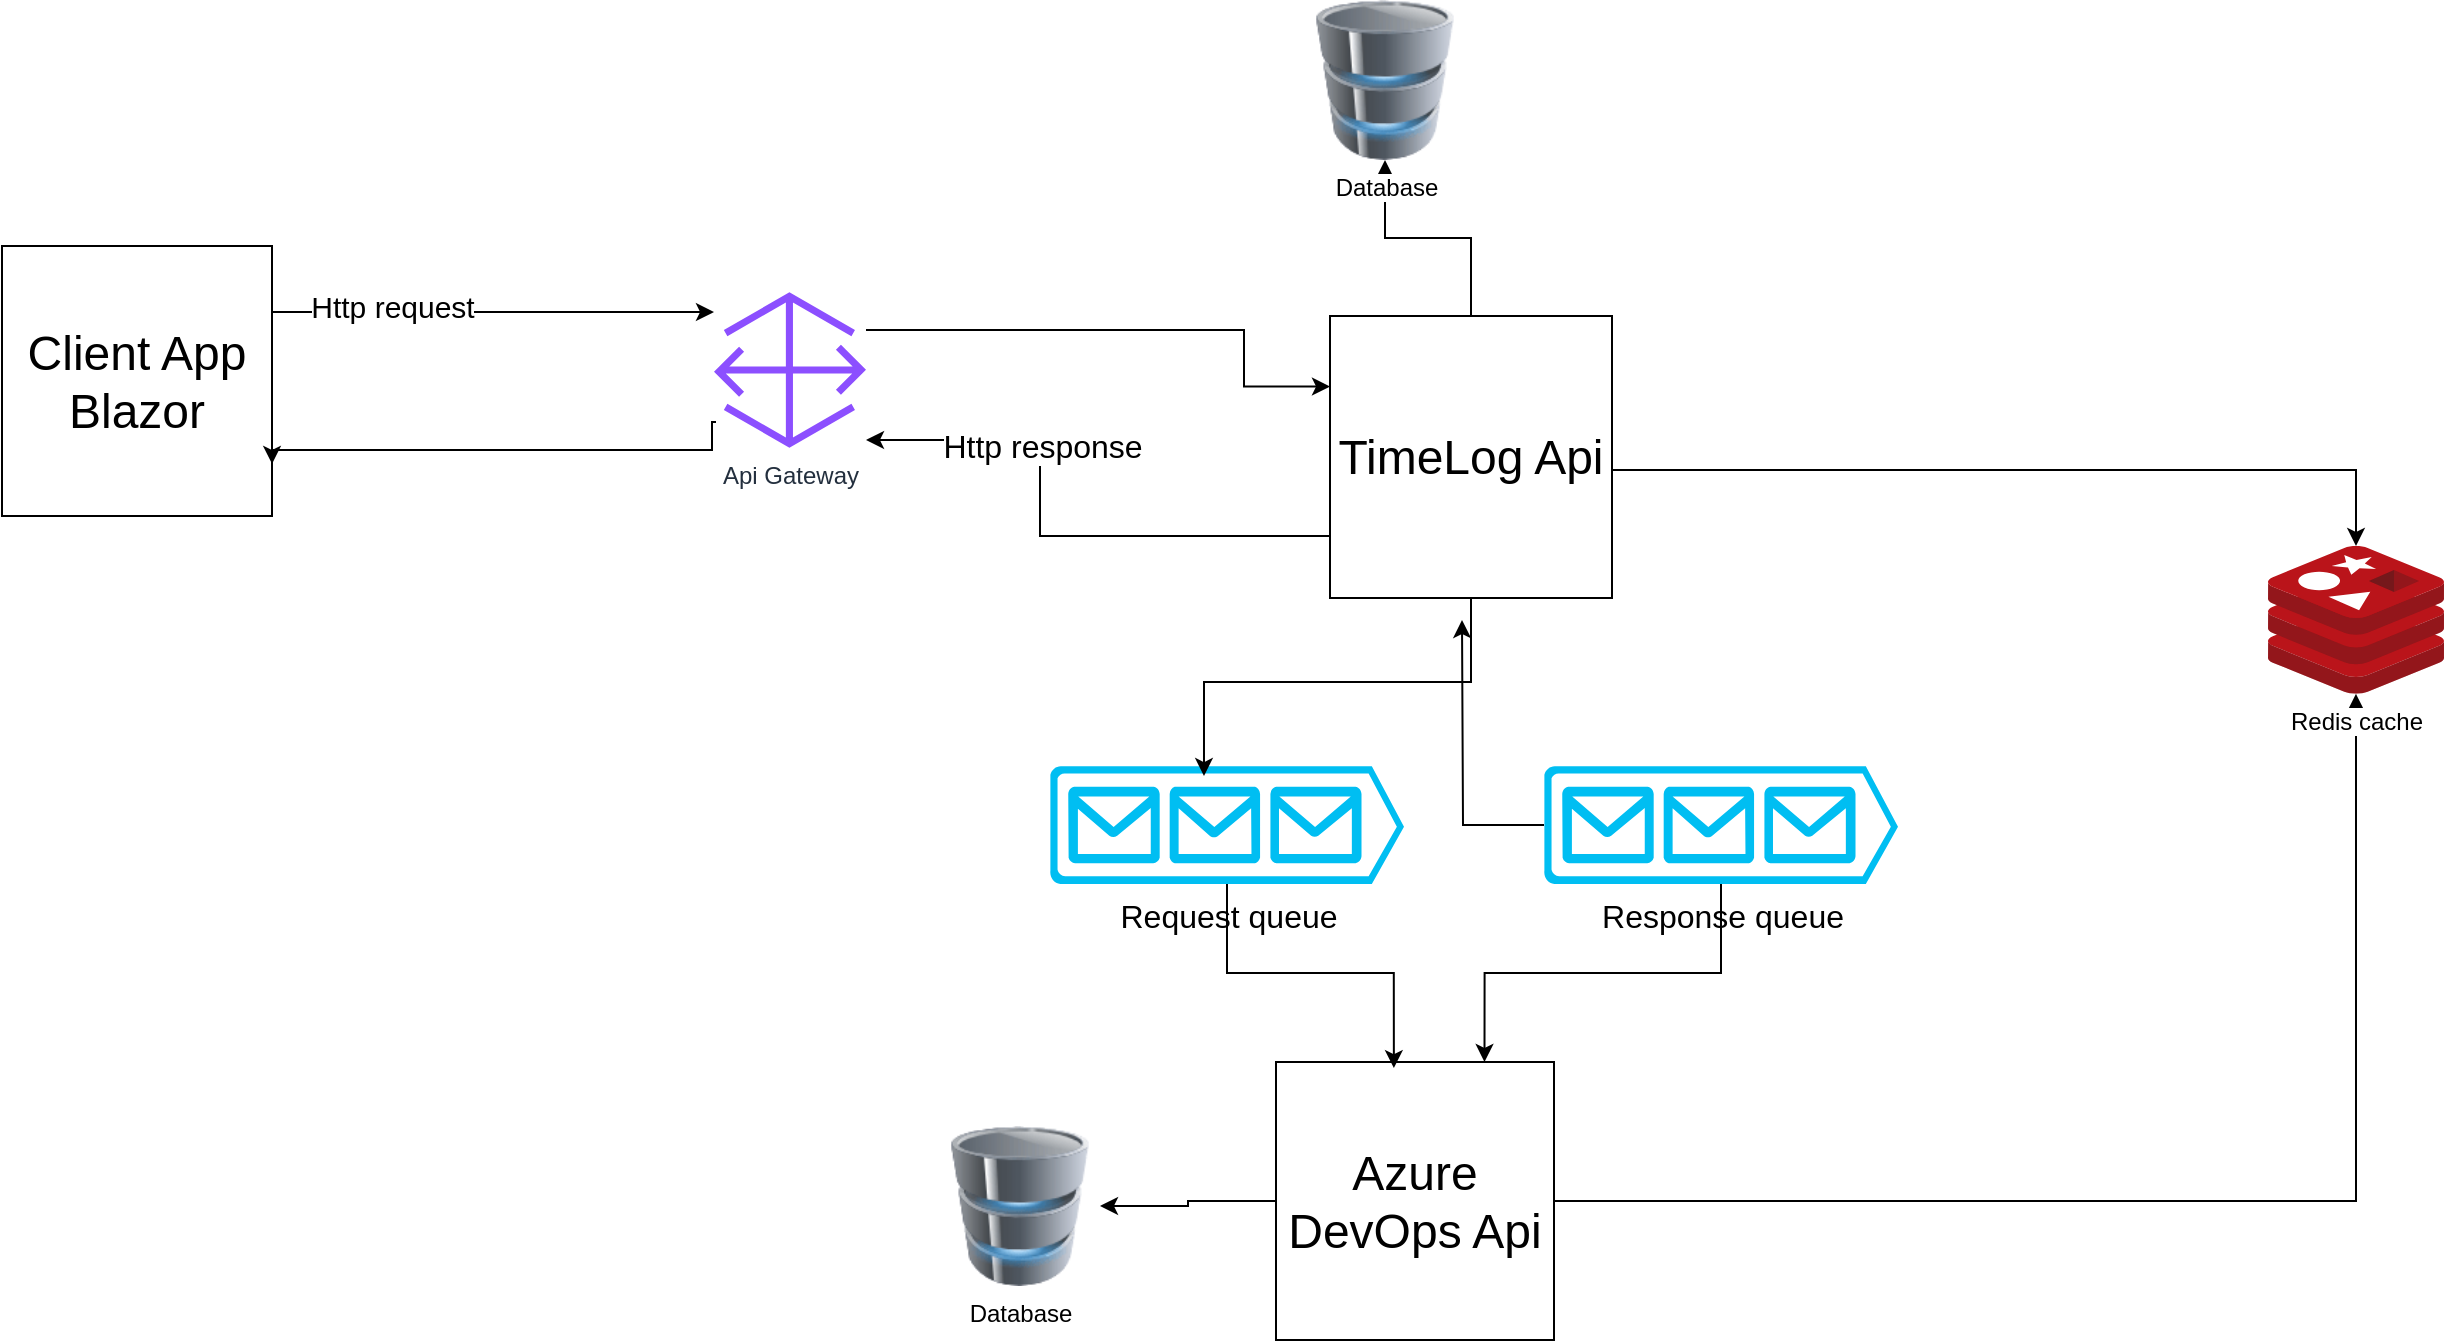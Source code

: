 <mxfile version="23.1.5" type="github">
  <diagram name="TimeLog App" id="AGfrPkhGgoIjOt-BJV3r">
    <mxGraphModel dx="2261" dy="738" grid="0" gridSize="10" guides="1" tooltips="1" connect="1" arrows="1" fold="1" page="1" pageScale="1" pageWidth="827" pageHeight="1169" math="0" shadow="0">
      <root>
        <mxCell id="0" />
        <mxCell id="1" parent="0" />
        <mxCell id="dWOf83Pedq_plMjNgrLh-1" style="edgeStyle=orthogonalEdgeStyle;rounded=0;orthogonalLoop=1;jettySize=auto;html=1;" edge="1" parent="1" source="dWOf83Pedq_plMjNgrLh-3" target="dWOf83Pedq_plMjNgrLh-21">
          <mxGeometry relative="1" as="geometry">
            <Array as="points">
              <mxPoint x="51" y="283" />
              <mxPoint x="51" y="283" />
            </Array>
          </mxGeometry>
        </mxCell>
        <mxCell id="dWOf83Pedq_plMjNgrLh-2" value="&lt;font style=&quot;font-size: 15px;&quot;&gt;Http request&lt;/font&gt;" style="edgeLabel;html=1;align=center;verticalAlign=middle;resizable=0;points=[];" vertex="1" connectable="0" parent="dWOf83Pedq_plMjNgrLh-1">
          <mxGeometry x="-0.457" y="4" relative="1" as="geometry">
            <mxPoint y="1" as="offset" />
          </mxGeometry>
        </mxCell>
        <mxCell id="dWOf83Pedq_plMjNgrLh-3" value="&lt;font style=&quot;font-size: 24px;&quot;&gt;Client App&lt;br&gt;Blazor&lt;/font&gt;" style="whiteSpace=wrap;html=1;aspect=fixed;" vertex="1" parent="1">
          <mxGeometry x="-135" y="250" width="135" height="135" as="geometry" />
        </mxCell>
        <mxCell id="dWOf83Pedq_plMjNgrLh-4" style="edgeStyle=orthogonalEdgeStyle;rounded=0;orthogonalLoop=1;jettySize=auto;html=1;jumpSize=16;" edge="1" parent="1" source="dWOf83Pedq_plMjNgrLh-6" target="dWOf83Pedq_plMjNgrLh-21">
          <mxGeometry relative="1" as="geometry">
            <Array as="points">
              <mxPoint x="384" y="395" />
              <mxPoint x="384" y="347" />
            </Array>
            <mxPoint x="302" y="375" as="targetPoint" />
          </mxGeometry>
        </mxCell>
        <mxCell id="dWOf83Pedq_plMjNgrLh-5" value="&lt;font style=&quot;font-size: 16px;&quot;&gt;Http response&lt;/font&gt;" style="edgeLabel;html=1;align=center;verticalAlign=middle;resizable=0;points=[];" vertex="1" connectable="0" parent="dWOf83Pedq_plMjNgrLh-4">
          <mxGeometry x="0.358" y="-1" relative="1" as="geometry">
            <mxPoint as="offset" />
          </mxGeometry>
        </mxCell>
        <mxCell id="dWOf83Pedq_plMjNgrLh-15" style="edgeStyle=orthogonalEdgeStyle;rounded=0;orthogonalLoop=1;jettySize=auto;html=1;" edge="1" parent="1" source="dWOf83Pedq_plMjNgrLh-6" target="dWOf83Pedq_plMjNgrLh-14">
          <mxGeometry relative="1" as="geometry" />
        </mxCell>
        <mxCell id="dWOf83Pedq_plMjNgrLh-19" style="edgeStyle=orthogonalEdgeStyle;rounded=0;orthogonalLoop=1;jettySize=auto;html=1;" edge="1" parent="1" source="dWOf83Pedq_plMjNgrLh-6" target="dWOf83Pedq_plMjNgrLh-18">
          <mxGeometry relative="1" as="geometry">
            <Array as="points">
              <mxPoint x="1042" y="362" />
            </Array>
          </mxGeometry>
        </mxCell>
        <mxCell id="dWOf83Pedq_plMjNgrLh-6" value="&lt;font style=&quot;font-size: 24px;&quot;&gt;TimeLog Api&lt;/font&gt;" style="whiteSpace=wrap;html=1;aspect=fixed;" vertex="1" parent="1">
          <mxGeometry x="529" y="285" width="141" height="141" as="geometry" />
        </mxCell>
        <mxCell id="dWOf83Pedq_plMjNgrLh-17" style="edgeStyle=orthogonalEdgeStyle;rounded=0;orthogonalLoop=1;jettySize=auto;html=1;" edge="1" parent="1" source="dWOf83Pedq_plMjNgrLh-7" target="dWOf83Pedq_plMjNgrLh-16">
          <mxGeometry relative="1" as="geometry" />
        </mxCell>
        <mxCell id="dWOf83Pedq_plMjNgrLh-20" style="edgeStyle=orthogonalEdgeStyle;rounded=0;orthogonalLoop=1;jettySize=auto;html=1;" edge="1" parent="1" source="dWOf83Pedq_plMjNgrLh-7" target="dWOf83Pedq_plMjNgrLh-18">
          <mxGeometry relative="1" as="geometry" />
        </mxCell>
        <mxCell id="dWOf83Pedq_plMjNgrLh-7" value="&lt;font style=&quot;font-size: 24px;&quot;&gt;Azure DevOps Api&lt;/font&gt;" style="whiteSpace=wrap;html=1;aspect=fixed;" vertex="1" parent="1">
          <mxGeometry x="502" y="658" width="139" height="139" as="geometry" />
        </mxCell>
        <mxCell id="dWOf83Pedq_plMjNgrLh-8" value="&lt;font style=&quot;font-size: 16px;&quot;&gt;Request queue&lt;/font&gt;" style="verticalLabelPosition=bottom;html=1;verticalAlign=top;align=center;strokeColor=none;fillColor=#00BEF2;shape=mxgraph.azure.queue_generic;pointerEvents=1;" vertex="1" parent="1">
          <mxGeometry x="389" y="510" width="177" height="59" as="geometry" />
        </mxCell>
        <mxCell id="dWOf83Pedq_plMjNgrLh-9" style="edgeStyle=orthogonalEdgeStyle;rounded=0;orthogonalLoop=1;jettySize=auto;html=1;entryX=0.435;entryY=0.085;entryDx=0;entryDy=0;entryPerimeter=0;" edge="1" parent="1" source="dWOf83Pedq_plMjNgrLh-6" target="dWOf83Pedq_plMjNgrLh-8">
          <mxGeometry relative="1" as="geometry" />
        </mxCell>
        <mxCell id="dWOf83Pedq_plMjNgrLh-10" style="edgeStyle=orthogonalEdgeStyle;rounded=0;orthogonalLoop=1;jettySize=auto;html=1;entryX=0.424;entryY=0.022;entryDx=0;entryDy=0;entryPerimeter=0;" edge="1" parent="1" source="dWOf83Pedq_plMjNgrLh-8" target="dWOf83Pedq_plMjNgrLh-7">
          <mxGeometry relative="1" as="geometry" />
        </mxCell>
        <mxCell id="dWOf83Pedq_plMjNgrLh-11" style="edgeStyle=orthogonalEdgeStyle;rounded=0;orthogonalLoop=1;jettySize=auto;html=1;" edge="1" parent="1" source="dWOf83Pedq_plMjNgrLh-13">
          <mxGeometry relative="1" as="geometry">
            <mxPoint x="595" y="437" as="targetPoint" />
          </mxGeometry>
        </mxCell>
        <mxCell id="dWOf83Pedq_plMjNgrLh-12" style="edgeStyle=orthogonalEdgeStyle;rounded=0;orthogonalLoop=1;jettySize=auto;html=1;entryX=0.75;entryY=0;entryDx=0;entryDy=0;" edge="1" parent="1" source="dWOf83Pedq_plMjNgrLh-13" target="dWOf83Pedq_plMjNgrLh-7">
          <mxGeometry relative="1" as="geometry" />
        </mxCell>
        <mxCell id="dWOf83Pedq_plMjNgrLh-13" value="&lt;font style=&quot;font-size: 16px;&quot;&gt;Response queue&lt;/font&gt;" style="verticalLabelPosition=bottom;html=1;verticalAlign=top;align=center;strokeColor=none;fillColor=#00BEF2;shape=mxgraph.azure.queue_generic;pointerEvents=1;" vertex="1" parent="1">
          <mxGeometry x="636" y="510" width="177" height="59" as="geometry" />
        </mxCell>
        <mxCell id="dWOf83Pedq_plMjNgrLh-14" value="Database" style="image;html=1;image=img/lib/clip_art/computers/Database_128x128.png" vertex="1" parent="1">
          <mxGeometry x="516.5" y="127" width="80" height="80" as="geometry" />
        </mxCell>
        <mxCell id="dWOf83Pedq_plMjNgrLh-16" value="Database" style="image;html=1;image=img/lib/clip_art/computers/Database_128x128.png" vertex="1" parent="1">
          <mxGeometry x="334" y="690" width="80" height="80" as="geometry" />
        </mxCell>
        <mxCell id="dWOf83Pedq_plMjNgrLh-18" value="Redis cache" style="image;sketch=0;aspect=fixed;html=1;points=[];align=center;fontSize=12;image=img/lib/mscae/Cache_Redis_Product.svg;" vertex="1" parent="1">
          <mxGeometry x="998" y="400" width="88" height="73.92" as="geometry" />
        </mxCell>
        <mxCell id="dWOf83Pedq_plMjNgrLh-22" style="edgeStyle=orthogonalEdgeStyle;rounded=0;orthogonalLoop=1;jettySize=auto;html=1;entryX=0;entryY=0.25;entryDx=0;entryDy=0;" edge="1" parent="1" source="dWOf83Pedq_plMjNgrLh-21" target="dWOf83Pedq_plMjNgrLh-6">
          <mxGeometry relative="1" as="geometry">
            <Array as="points">
              <mxPoint x="486" y="292" />
              <mxPoint x="486" y="320" />
            </Array>
          </mxGeometry>
        </mxCell>
        <mxCell id="dWOf83Pedq_plMjNgrLh-21" value="Api Gateway" style="sketch=0;outlineConnect=0;fontColor=#232F3E;gradientColor=none;fillColor=#8C4FFF;strokeColor=none;dashed=0;verticalLabelPosition=bottom;verticalAlign=top;align=center;html=1;fontSize=12;fontStyle=0;aspect=fixed;pointerEvents=1;shape=mxgraph.aws4.gateway;" vertex="1" parent="1">
          <mxGeometry x="221" y="273" width="76" height="78" as="geometry" />
        </mxCell>
        <mxCell id="dWOf83Pedq_plMjNgrLh-24" style="edgeStyle=orthogonalEdgeStyle;rounded=0;orthogonalLoop=1;jettySize=auto;html=1;entryX=1;entryY=0.807;entryDx=0;entryDy=0;entryPerimeter=0;" edge="1" parent="1" target="dWOf83Pedq_plMjNgrLh-3">
          <mxGeometry relative="1" as="geometry">
            <mxPoint x="222" y="338" as="sourcePoint" />
            <Array as="points">
              <mxPoint x="220" y="352" />
              <mxPoint y="352" />
            </Array>
          </mxGeometry>
        </mxCell>
      </root>
    </mxGraphModel>
  </diagram>
</mxfile>
